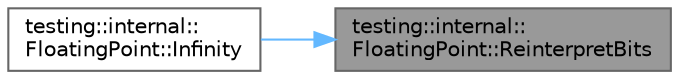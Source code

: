 digraph "testing::internal::FloatingPoint::ReinterpretBits"
{
 // LATEX_PDF_SIZE
  bgcolor="transparent";
  edge [fontname=Helvetica,fontsize=10,labelfontname=Helvetica,labelfontsize=10];
  node [fontname=Helvetica,fontsize=10,shape=box,height=0.2,width=0.4];
  rankdir="RL";
  Node1 [id="Node000001",label="testing::internal::\lFloatingPoint::ReinterpretBits",height=0.2,width=0.4,color="gray40", fillcolor="grey60", style="filled", fontcolor="black",tooltip=" "];
  Node1 -> Node2 [id="edge1_Node000001_Node000002",dir="back",color="steelblue1",style="solid",tooltip=" "];
  Node2 [id="Node000002",label="testing::internal::\lFloatingPoint::Infinity",height=0.2,width=0.4,color="grey40", fillcolor="white", style="filled",URL="$classtesting_1_1internal_1_1_floating_point.html#a460027cc19cf01ae8e09cc3796b2b575",tooltip=" "];
}
